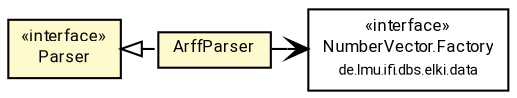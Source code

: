 #!/usr/local/bin/dot
#
# Class diagram 
# Generated by UMLGraph version R5_7_2-60-g0e99a6 (http://www.spinellis.gr/umlgraph/)
#

digraph G {
	graph [fontnames="svg"]
	edge [fontname="Roboto",fontsize=7,labelfontname="Roboto",labelfontsize=7,color="black"];
	node [fontname="Roboto",fontcolor="black",fontsize=8,shape=plaintext,margin=0,width=0,height=0];
	nodesep=0.15;
	ranksep=0.25;
	rankdir=LR;
	// de.lmu.ifi.dbs.elki.data.NumberVector.Factory<V extends de.lmu.ifi.dbs.elki.data.NumberVector>
	c1583135 [label=<<table title="de.lmu.ifi.dbs.elki.data.NumberVector.Factory" border="0" cellborder="1" cellspacing="0" cellpadding="2" href="../../data/NumberVector.Factory.html" target="_parent">
		<tr><td><table border="0" cellspacing="0" cellpadding="1">
		<tr><td align="center" balign="center"> &#171;interface&#187; </td></tr>
		<tr><td align="center" balign="center"> <font face="Roboto">NumberVector.Factory</font> </td></tr>
		<tr><td align="center" balign="center"> <font face="Roboto" point-size="7.0">de.lmu.ifi.dbs.elki.data</font> </td></tr>
		</table></td></tr>
		</table>>, URL="../../data/NumberVector.Factory.html"];
	// de.lmu.ifi.dbs.elki.datasource.parser.Parser
	c1584724 [label=<<table title="de.lmu.ifi.dbs.elki.datasource.parser.Parser" border="0" cellborder="1" cellspacing="0" cellpadding="2" bgcolor="LemonChiffon" href="Parser.html" target="_parent">
		<tr><td><table border="0" cellspacing="0" cellpadding="1">
		<tr><td align="center" balign="center"> &#171;interface&#187; </td></tr>
		<tr><td align="center" balign="center"> <font face="Roboto">Parser</font> </td></tr>
		</table></td></tr>
		</table>>, URL="Parser.html"];
	// de.lmu.ifi.dbs.elki.datasource.parser.ArffParser
	c1584727 [label=<<table title="de.lmu.ifi.dbs.elki.datasource.parser.ArffParser" border="0" cellborder="1" cellspacing="0" cellpadding="2" bgcolor="lemonChiffon" href="ArffParser.html" target="_parent">
		<tr><td><table border="0" cellspacing="0" cellpadding="1">
		<tr><td align="center" balign="center"> <font face="Roboto">ArffParser</font> </td></tr>
		</table></td></tr>
		</table>>, URL="ArffParser.html"];
	// de.lmu.ifi.dbs.elki.datasource.parser.ArffParser implements de.lmu.ifi.dbs.elki.datasource.parser.Parser
	c1584724 -> c1584727 [arrowtail=empty,style=dashed,dir=back,weight=9];
	// de.lmu.ifi.dbs.elki.datasource.parser.ArffParser navassoc de.lmu.ifi.dbs.elki.data.NumberVector.Factory<V extends de.lmu.ifi.dbs.elki.data.NumberVector>
	c1584727 -> c1583135 [arrowhead=open,weight=1];
}

